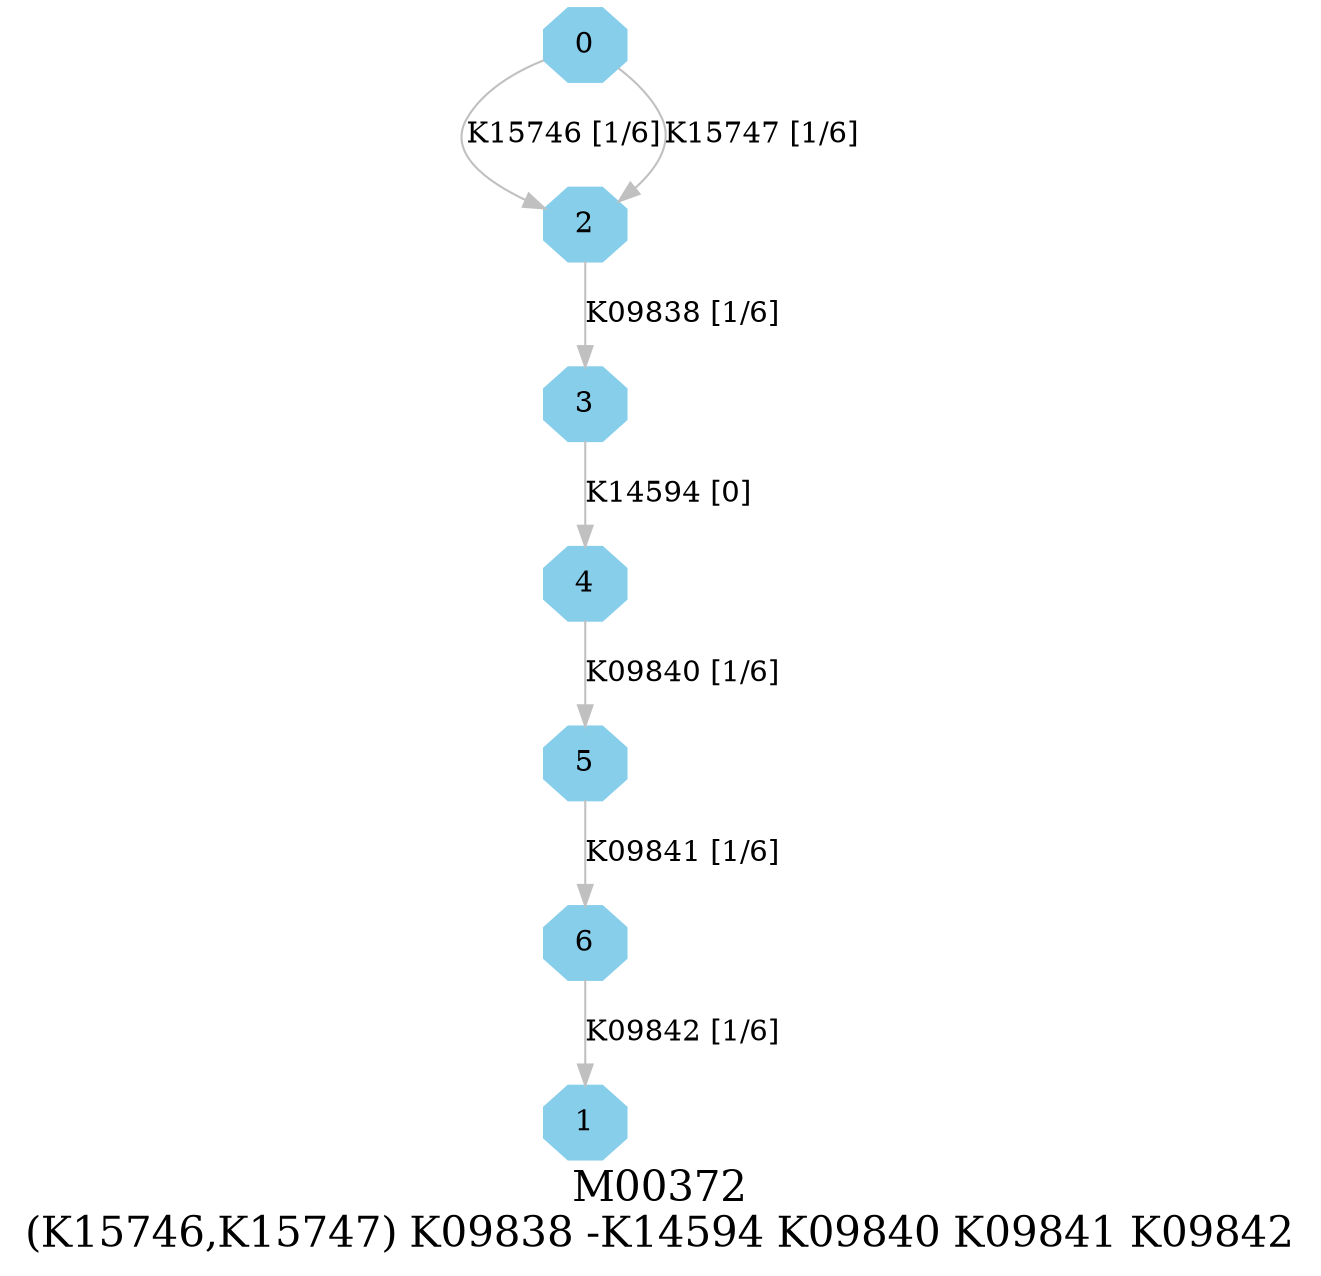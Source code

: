 digraph G {
graph [label="M00372
(K15746,K15747) K09838 -K14594 K09840 K09841 K09842",fontsize=20];
node [shape=box,style=filled];
edge [len=3,color=grey];
{node [width=.3,height=.3,shape=octagon,style=filled,color=skyblue] 0 1 2 3 4 5 6 }
0 -> 2 [label="K15746 [1/6]"];
0 -> 2 [label="K15747 [1/6]"];
2 -> 3 [label="K09838 [1/6]"];
3 -> 4 [label="K14594 [0]"];
4 -> 5 [label="K09840 [1/6]"];
5 -> 6 [label="K09841 [1/6]"];
6 -> 1 [label="K09842 [1/6]"];
}